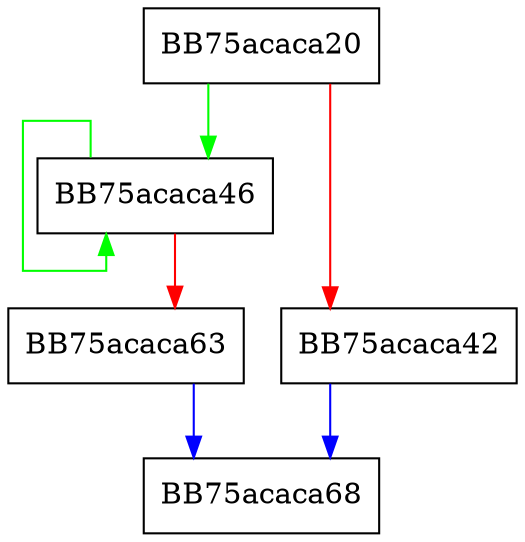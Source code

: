 digraph Visit {
  node [shape="box"];
  graph [splines=ortho];
  BB75acaca20 -> BB75acaca46 [color="green"];
  BB75acaca20 -> BB75acaca42 [color="red"];
  BB75acaca42 -> BB75acaca68 [color="blue"];
  BB75acaca46 -> BB75acaca46 [color="green"];
  BB75acaca46 -> BB75acaca63 [color="red"];
  BB75acaca63 -> BB75acaca68 [color="blue"];
}